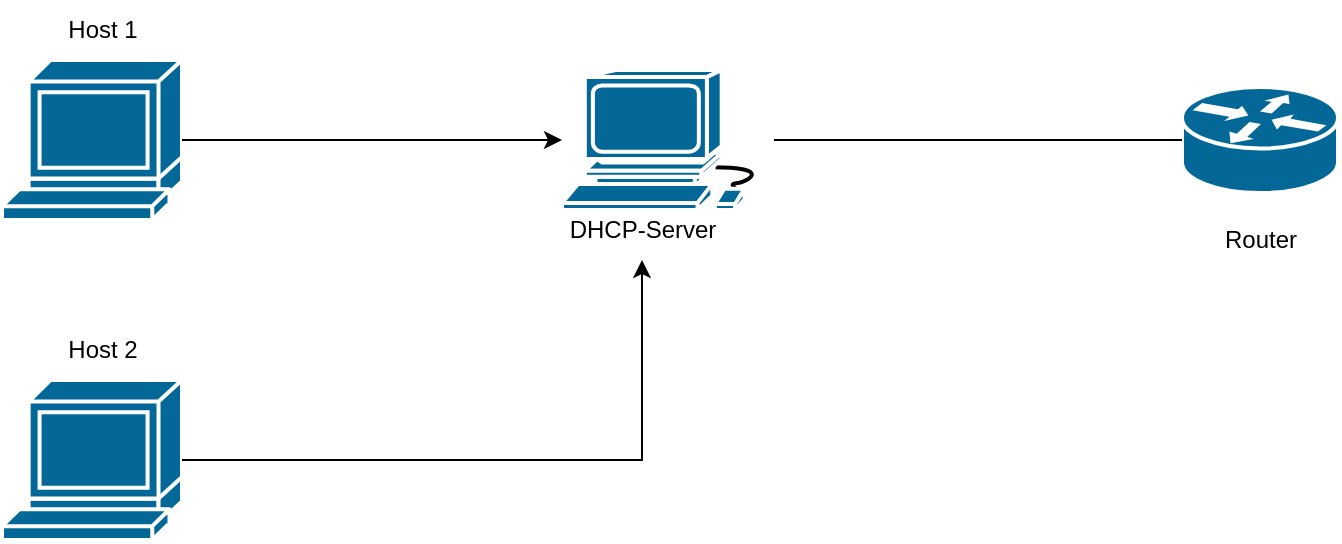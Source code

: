 <mxfile version="20.8.13" type="github">
  <diagram id="6a731a19-8d31-9384-78a2-239565b7b9f0" name="Page-1">
    <mxGraphModel dx="1154" dy="499" grid="1" gridSize="10" guides="1" tooltips="1" connect="1" arrows="1" fold="1" page="1" pageScale="1" pageWidth="827" pageHeight="1169" background="none" math="0" shadow="0">
      <root>
        <mxCell id="0" />
        <mxCell id="1" parent="0" />
        <mxCell id="8H_wvWlRN94o7MlyfQas-2261" value="" style="shape=mxgraph.cisco.computers_and_peripherals.workstation;sketch=0;html=1;pointerEvents=1;dashed=0;fillColor=#036897;strokeColor=#ffffff;strokeWidth=2;verticalLabelPosition=bottom;verticalAlign=top;align=center;outlineConnect=0;" vertex="1" parent="1">
          <mxGeometry x="400" y="85" width="106" height="70" as="geometry" />
        </mxCell>
        <mxCell id="8H_wvWlRN94o7MlyfQas-2262" value="" style="shape=mxgraph.cisco.computers_and_peripherals.terminal;sketch=0;html=1;pointerEvents=1;dashed=0;fillColor=#036897;strokeColor=#ffffff;strokeWidth=2;verticalLabelPosition=bottom;verticalAlign=top;align=center;outlineConnect=0;" vertex="1" parent="1">
          <mxGeometry x="120" y="80" width="90" height="80" as="geometry" />
        </mxCell>
        <mxCell id="8H_wvWlRN94o7MlyfQas-2263" value="" style="shape=mxgraph.cisco.computers_and_peripherals.terminal;sketch=0;html=1;pointerEvents=1;dashed=0;fillColor=#036897;strokeColor=#ffffff;strokeWidth=2;verticalLabelPosition=bottom;verticalAlign=top;align=center;outlineConnect=0;" vertex="1" parent="1">
          <mxGeometry x="120" y="240" width="90" height="80" as="geometry" />
        </mxCell>
        <mxCell id="8H_wvWlRN94o7MlyfQas-2264" value="Host 1" style="text;html=1;align=center;verticalAlign=middle;resizable=0;points=[];autosize=1;strokeColor=none;fillColor=none;" vertex="1" parent="1">
          <mxGeometry x="140" y="50" width="60" height="30" as="geometry" />
        </mxCell>
        <mxCell id="8H_wvWlRN94o7MlyfQas-2265" value="Host 2" style="text;html=1;align=center;verticalAlign=middle;resizable=0;points=[];autosize=1;strokeColor=none;fillColor=none;" vertex="1" parent="1">
          <mxGeometry x="140" y="210" width="60" height="30" as="geometry" />
        </mxCell>
        <mxCell id="8H_wvWlRN94o7MlyfQas-2266" value="" style="shape=mxgraph.cisco.routers.router;sketch=0;html=1;pointerEvents=1;dashed=0;fillColor=#036897;strokeColor=#ffffff;strokeWidth=2;verticalLabelPosition=bottom;verticalAlign=top;align=center;outlineConnect=0;" vertex="1" parent="1">
          <mxGeometry x="710" y="93.5" width="78" height="53" as="geometry" />
        </mxCell>
        <mxCell id="8H_wvWlRN94o7MlyfQas-2271" value="" style="endArrow=none;html=1;rounded=0;entryX=0;entryY=0.5;entryDx=0;entryDy=0;entryPerimeter=0;" edge="1" parent="1" source="8H_wvWlRN94o7MlyfQas-2261" target="8H_wvWlRN94o7MlyfQas-2266">
          <mxGeometry width="50" height="50" relative="1" as="geometry">
            <mxPoint x="580" y="240" as="sourcePoint" />
            <mxPoint x="630" y="190" as="targetPoint" />
          </mxGeometry>
        </mxCell>
        <mxCell id="8H_wvWlRN94o7MlyfQas-2274" value="DHCP-Server" style="text;html=1;align=center;verticalAlign=middle;resizable=0;points=[];autosize=1;strokeColor=none;fillColor=none;" vertex="1" parent="1">
          <mxGeometry x="390" y="150" width="100" height="30" as="geometry" />
        </mxCell>
        <mxCell id="8H_wvWlRN94o7MlyfQas-2277" value="" style="endArrow=classic;html=1;rounded=0;exitX=1;exitY=0.5;exitDx=0;exitDy=0;exitPerimeter=0;" edge="1" parent="1" source="8H_wvWlRN94o7MlyfQas-2263" target="8H_wvWlRN94o7MlyfQas-2274">
          <mxGeometry width="50" height="50" relative="1" as="geometry">
            <mxPoint x="580" y="240" as="sourcePoint" />
            <mxPoint x="630" y="190" as="targetPoint" />
            <Array as="points">
              <mxPoint x="440" y="280" />
            </Array>
          </mxGeometry>
        </mxCell>
        <mxCell id="8H_wvWlRN94o7MlyfQas-2278" value="" style="endArrow=classic;html=1;rounded=0;exitX=1;exitY=0.5;exitDx=0;exitDy=0;exitPerimeter=0;" edge="1" parent="1" source="8H_wvWlRN94o7MlyfQas-2262" target="8H_wvWlRN94o7MlyfQas-2261">
          <mxGeometry width="50" height="50" relative="1" as="geometry">
            <mxPoint x="580" y="240" as="sourcePoint" />
            <mxPoint x="630" y="190" as="targetPoint" />
          </mxGeometry>
        </mxCell>
        <mxCell id="8H_wvWlRN94o7MlyfQas-2279" value="Router" style="text;html=1;align=center;verticalAlign=middle;resizable=0;points=[];autosize=1;strokeColor=none;fillColor=none;" vertex="1" parent="1">
          <mxGeometry x="719" y="155" width="60" height="30" as="geometry" />
        </mxCell>
      </root>
    </mxGraphModel>
  </diagram>
</mxfile>
